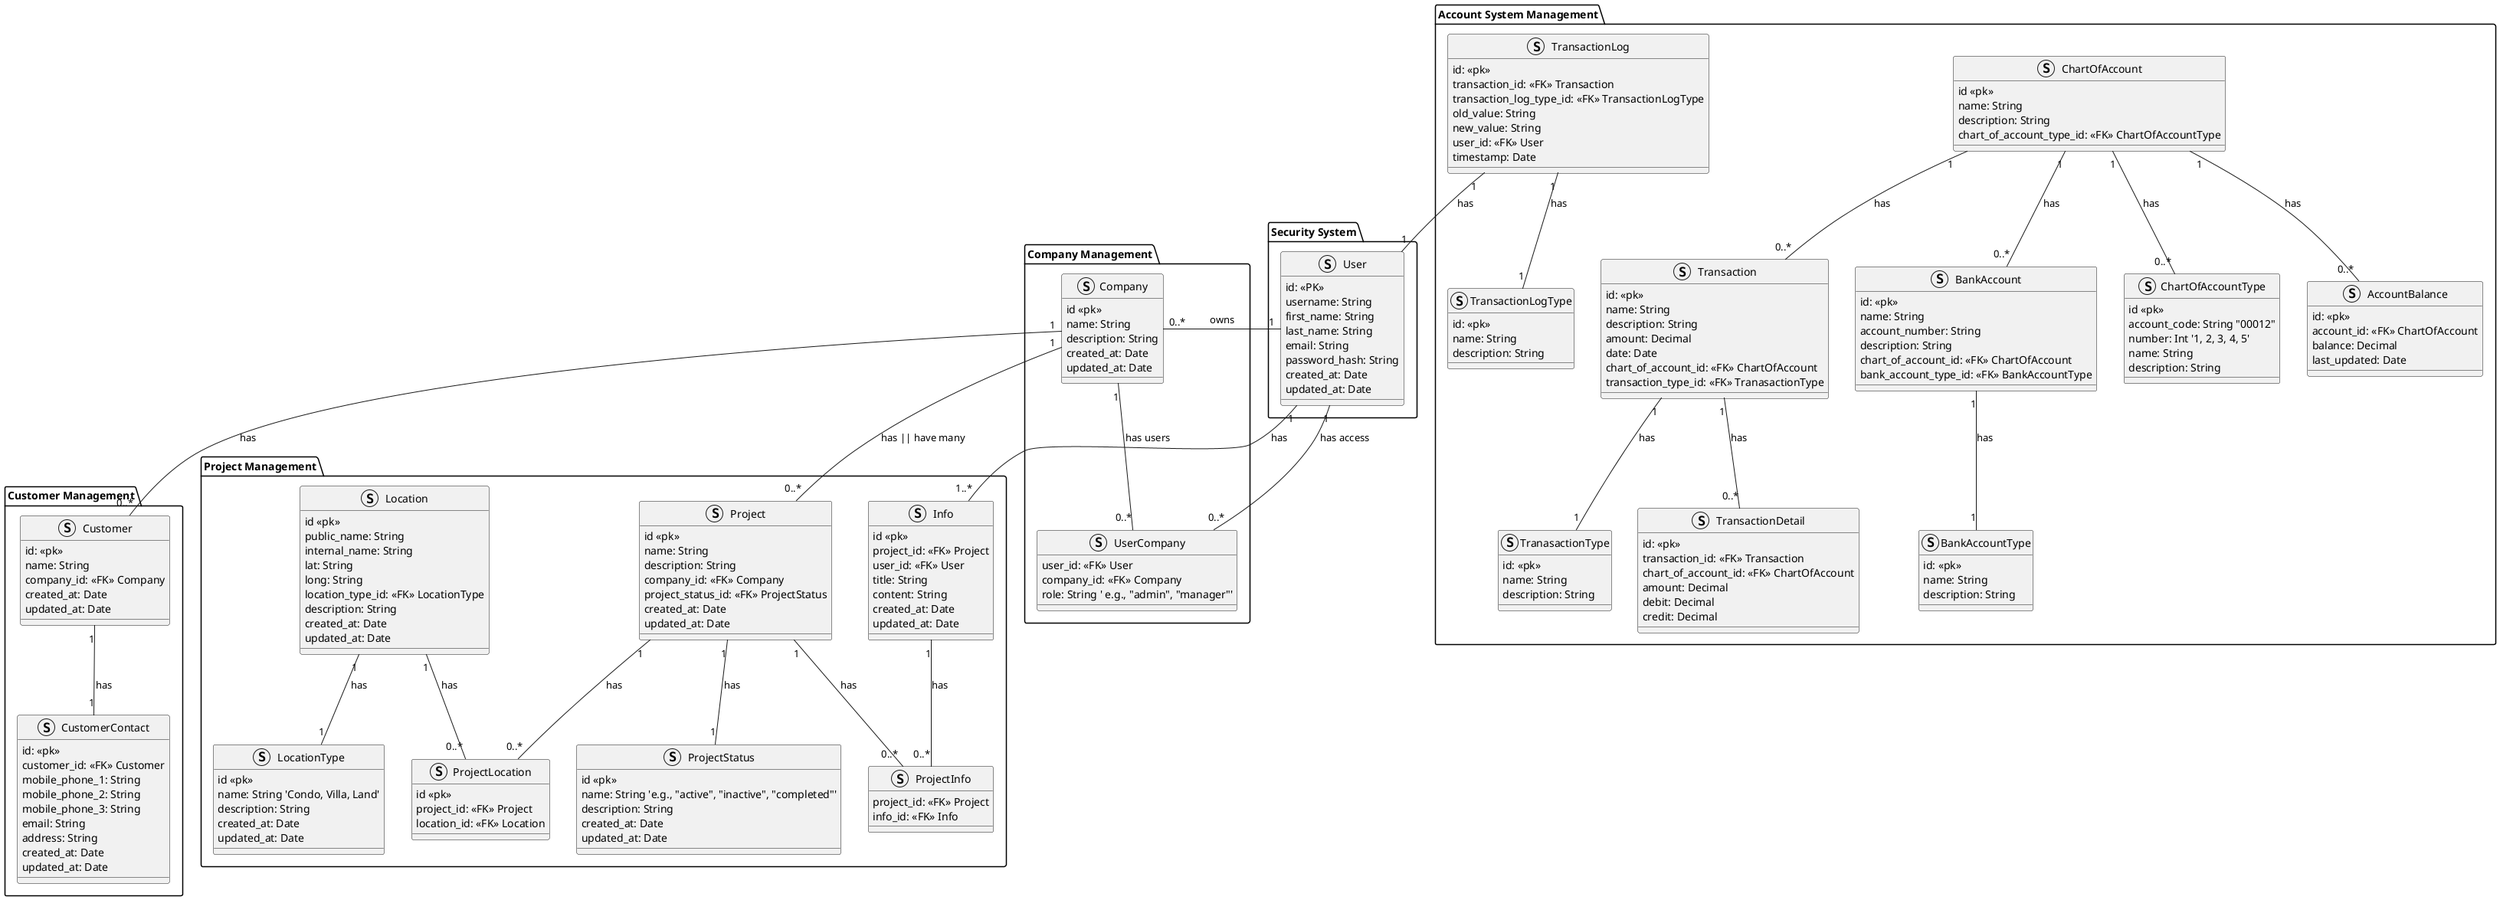 ' Rule 1: All Atributes are private
' Rule 2: table name is CamelCase
' Rule 3: table name is singular
' Rule 4: properties are snake_case
' Rule 5: no access podifier is used
@startuml name Database Schema
package "Security System" {
    
    Struct User {
    id: <<PK>> 
    username: String
    first_name: String
    last_name: String
    email: String
    password_hash: String
    created_at: Date
    updated_at: Date
    }
}

package "Company Management" {
    
    Struct Company {
    id <<pk>>
    name: String
    description: String
    created_at: Date
    updated_at: Date
    }
    Struct UserCompany {
        user_id: <<FK>> User
        company_id: <<FK>> Company
        role: String ' e.g., "admin", "manager"'
    }
}

package "Project Management" {
    
    Struct Project {
        id <<pk>>
        name: String
        description: String
        company_id: <<FK>> Company
        project_status_id: <<FK>> ProjectStatus
        created_at: Date
        updated_at: Date
    }

    Struct ProjectStatus {
        id <<pk>>
        name: String 'e.g., "active", "inactive", "completed"'
        description: String
        created_at: Date
        updated_at: Date
    }

    Struct Location {
        id <<pk>>
        public_name: String
        internal_name: String
        lat: String
        long: String
        location_type_id: <<FK>> LocationType
        description: String
        created_at: Date
        updated_at: Date
        
    }

    Struct ProjectLocation {
        id <<pk>>
        project_id: <<FK>> Project
        location_id: <<FK>> Location
        
    }

    Struct LocationType {
        id <<pk>>
        name: String 'Condo, Villa, Land'
        description: String
        created_at: Date
        updated_at: Date
    }

    Struct Info{
        id <<pk>>
        project_id: <<FK>> Project
        user_id: <<FK>> User
        title: String
        content: String
        created_at: Date
        updated_at: Date
        
    }

    Struct ProjectInfo {
        project_id: <<FK>> Project
        info_id: <<FK>> Info
    }
}

package "Account System Management" {

    
    Struct ChartOfAccount {
        id <<pk>>
        name: String
        description: String
        chart_of_account_type_id: <<FK>> ChartOfAccountType
        
    }
    '  ABCDE assest debt equity income expense'
    Struct ChartOfAccountType {
        id <<pk>>
        account_code: String "00012"
        number: Int '1, 2, 3, 4, 5'
        name: String
        description: String
    }
    Struct AccountBalance {
        id: <<pk>>
        account_id: <<FK>> ChartOfAccount
        balance: Decimal
        last_updated: Date
    }

    Struct Transaction {
        id: <<pk>>
        name: String
        description: String
        amount: Decimal
        date: Date
        chart_of_account_id: <<FK>> ChartOfAccount
        transaction_type_id: <<FK>> TranasactionType
    }

    Struct TranasactionType {
        id: <<pk>>
        name: String
        description: String
    }

    Struct TransactionDetail {
        id: <<pk>>
        transaction_id: <<FK>> Transaction
        chart_of_account_id: <<FK>> ChartOfAccount
        amount: Decimal
        debit: Decimal
        credit: Decimal
    }
    

    Struct BankAccount {
        id: <<pk>>
        name: String
        account_number: String
        description: String
        chart_of_account_id: <<FK>> ChartOfAccount
        bank_account_type_id: <<FK>> BankAccountType
    }

    Struct BankAccountType{
        id: <<pk>>
        name: String
        description: String
    }

    


    Struct TransactionLog {
        id: <<pk>>
        transaction_id: <<FK>> Transaction
        transaction_log_type_id: <<FK>> TransactionLogType
        old_value: String
        new_value: String
        user_id: <<FK>> User
        timestamp: Date
    }

    ' Created, Updated, Deleted '
    Struct TransactionLogType {
        id: <<pk>>
        name: String
        description: String
    }
    

}


package "Customer Management" {
    Struct Customer {
        id: <<pk>>
        name: String
        company_id: <<FK>> Company
        created_at: Date
        updated_at: Date
        
    }

    Struct CustomerContact {
        id: <<pk>>
        customer_id: <<FK>> Customer
        mobile_phone_1: String
        mobile_phone_2: String
        mobile_phone_3: String
        email: String
        address: String
        created_at: Date
        updated_at: Date
    }
}











User "1" -- "0..*" UserCompany : "has access"
User "1" -- "0..*" Company : "owns"
Company "1" -- "0..*" UserCompany : "has users"
Company "1" -- "0..*" Customer: "has"
Customer "1" -- "1" CustomerContact: "has"
Company "1" -- "0..*" Project : "has || have many"
Project "1" -- "0..*" ProjectLocation : "has"
Location "1" -- "0..*" ProjectLocation : "has"
Project "1" -- "0..*" ProjectInfo : "has"
Info "1" -- "0..*" ProjectInfo : "has"
Info "1..*" -- "1" User : "has"
Project "1" -- "1" ProjectStatus : "has"


Location "1" -- "1" LocationType : "has"
BankAccount "1" -- "1" BankAccountType : "has"
ChartOfAccount "1" -- "0..*" BankAccount : "has"
ChartOfAccount "1" -- "0..*" AccountBalance : "has"
ChartOfAccount "1" -- "0..*" Transaction : "has"
ChartOfAccount "1" -- "0..*" ChartOfAccountType : "has"
Transaction "1" -- "0..*" TransactionDetail : "has"
Transaction "1" -- "1" TranasactionType : "has"
TransactionLog "1" -- "1" User : "has"
TransactionLog "1" -- "1" TransactionLogType: "has"
@enduml
